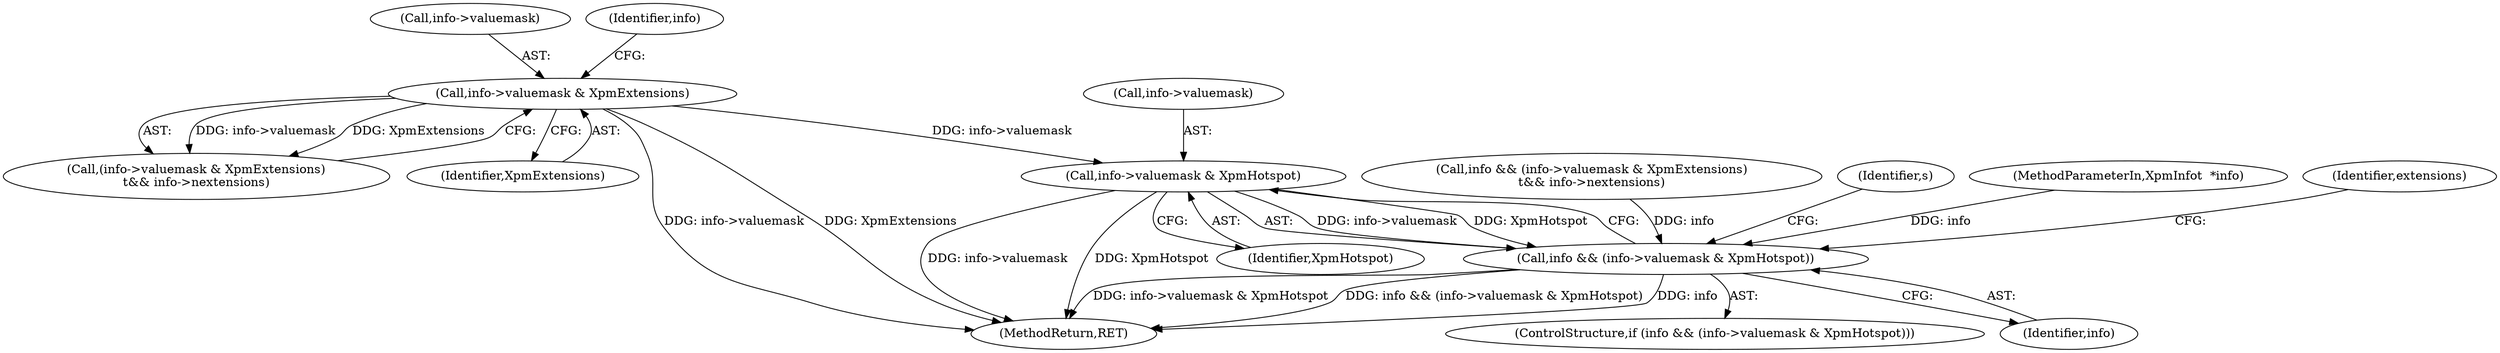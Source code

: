 digraph "0_libXpm_d1167418f0fd02a27f617ec5afd6db053afbe185@pointer" {
"1000252" [label="(Call,info->valuemask & XpmHotspot)"];
"1000156" [label="(Call,info->valuemask & XpmExtensions)"];
"1000250" [label="(Call,info && (info->valuemask & XpmHotspot))"];
"1000256" [label="(Identifier,XpmHotspot)"];
"1000155" [label="(Call,(info->valuemask & XpmExtensions)\n\t&& info->nextensions)"];
"1000253" [label="(Call,info->valuemask)"];
"1000160" [label="(Identifier,XpmExtensions)"];
"1000157" [label="(Call,info->valuemask)"];
"1000156" [label="(Call,info->valuemask & XpmExtensions)"];
"1000153" [label="(Call,info && (info->valuemask & XpmExtensions)\n\t&& info->nextensions)"];
"1000259" [label="(Identifier,s)"];
"1000592" [label="(MethodReturn,RET)"];
"1000252" [label="(Call,info->valuemask & XpmHotspot)"];
"1000249" [label="(ControlStructure,if (info && (info->valuemask & XpmHotspot)))"];
"1000251" [label="(Identifier,info)"];
"1000250" [label="(Call,info && (info->valuemask & XpmHotspot))"];
"1000116" [label="(MethodParameterIn,XpmInfo\t  *info)"];
"1000162" [label="(Identifier,info)"];
"1000272" [label="(Identifier,extensions)"];
"1000252" -> "1000250"  [label="AST: "];
"1000252" -> "1000256"  [label="CFG: "];
"1000253" -> "1000252"  [label="AST: "];
"1000256" -> "1000252"  [label="AST: "];
"1000250" -> "1000252"  [label="CFG: "];
"1000252" -> "1000592"  [label="DDG: info->valuemask"];
"1000252" -> "1000592"  [label="DDG: XpmHotspot"];
"1000252" -> "1000250"  [label="DDG: info->valuemask"];
"1000252" -> "1000250"  [label="DDG: XpmHotspot"];
"1000156" -> "1000252"  [label="DDG: info->valuemask"];
"1000156" -> "1000155"  [label="AST: "];
"1000156" -> "1000160"  [label="CFG: "];
"1000157" -> "1000156"  [label="AST: "];
"1000160" -> "1000156"  [label="AST: "];
"1000162" -> "1000156"  [label="CFG: "];
"1000155" -> "1000156"  [label="CFG: "];
"1000156" -> "1000592"  [label="DDG: info->valuemask"];
"1000156" -> "1000592"  [label="DDG: XpmExtensions"];
"1000156" -> "1000155"  [label="DDG: info->valuemask"];
"1000156" -> "1000155"  [label="DDG: XpmExtensions"];
"1000250" -> "1000249"  [label="AST: "];
"1000250" -> "1000251"  [label="CFG: "];
"1000251" -> "1000250"  [label="AST: "];
"1000259" -> "1000250"  [label="CFG: "];
"1000272" -> "1000250"  [label="CFG: "];
"1000250" -> "1000592"  [label="DDG: info"];
"1000250" -> "1000592"  [label="DDG: info->valuemask & XpmHotspot"];
"1000250" -> "1000592"  [label="DDG: info && (info->valuemask & XpmHotspot)"];
"1000153" -> "1000250"  [label="DDG: info"];
"1000116" -> "1000250"  [label="DDG: info"];
}
